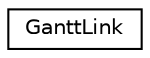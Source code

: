 digraph "Graphical Class Hierarchy"
{
 // LATEX_PDF_SIZE
  edge [fontname="Helvetica",fontsize="10",labelfontname="Helvetica",labelfontsize="10"];
  node [fontname="Helvetica",fontsize="10",shape=record];
  rankdir="LR";
  Node0 [label="GanttLink",height=0.2,width=0.4,color="black", fillcolor="white", style="filled",URL="$classGanttLink.html",tooltip=" "];
}
